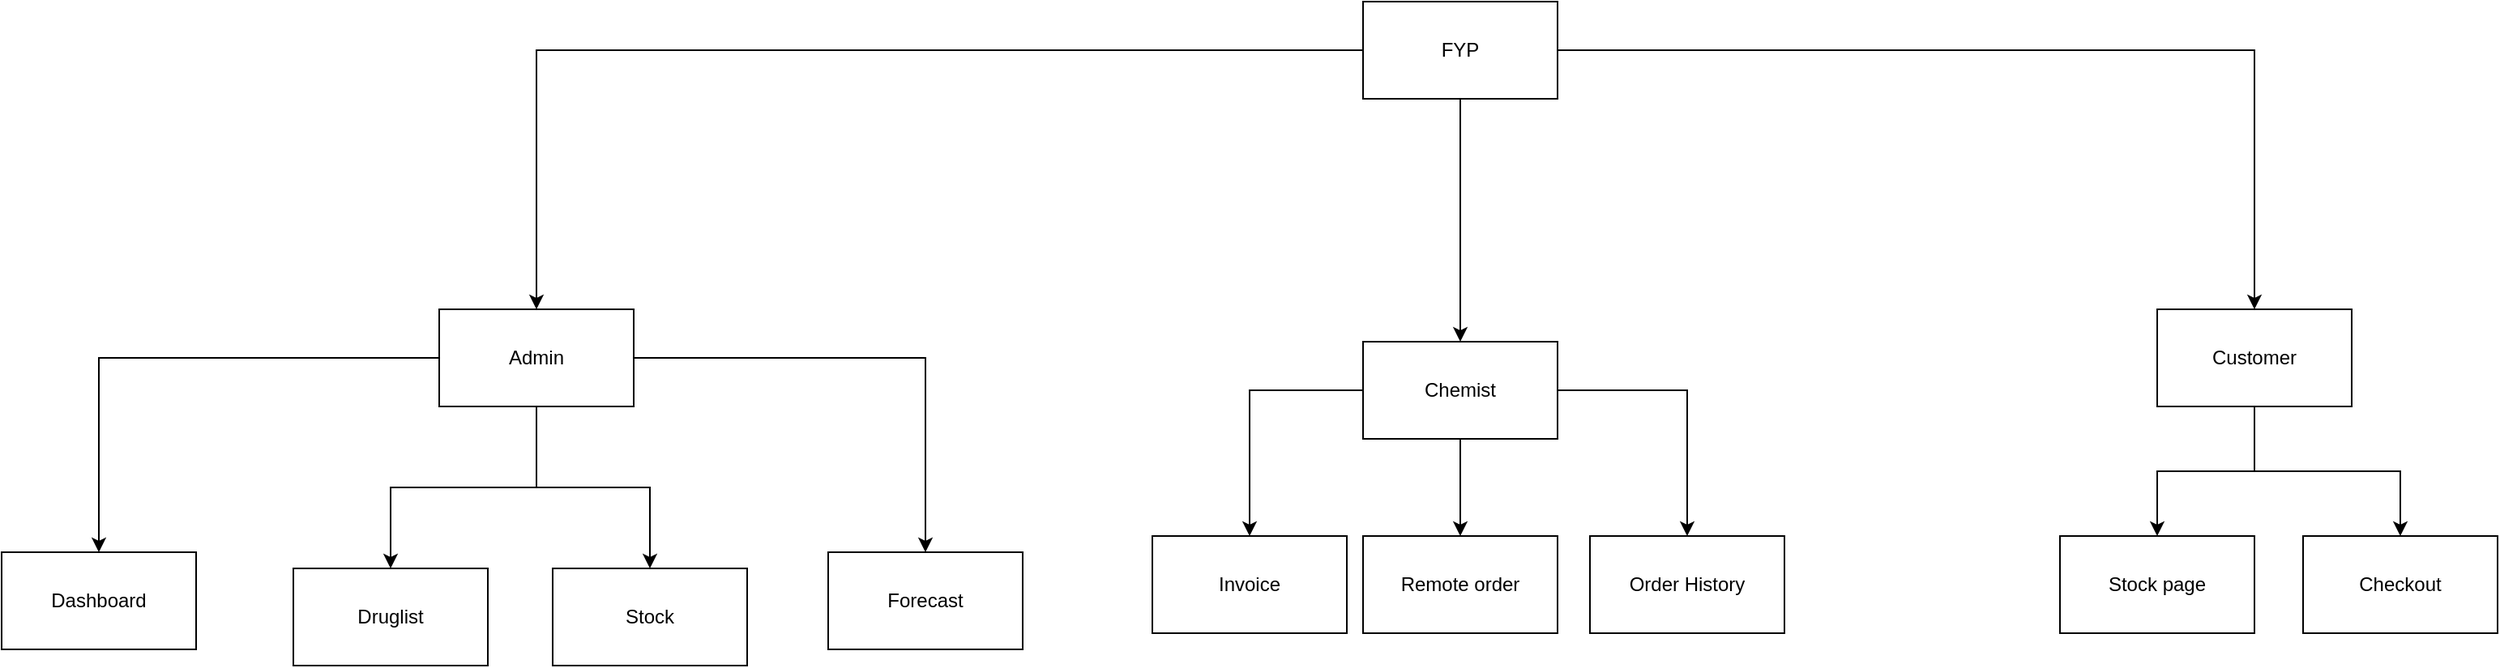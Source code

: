 <mxfile version="17.4.2" type="device" pages="5"><diagram id="R98l-n6jFudtj4pfL-Jk" name="Application overview"><mxGraphModel dx="1952" dy="677" grid="1" gridSize="10" guides="1" tooltips="1" connect="1" arrows="1" fold="1" page="1" pageScale="1" pageWidth="850" pageHeight="1100" math="0" shadow="0"><root><mxCell id="0"/><mxCell id="1" parent="0"/><mxCell id="x854OGAtxQXXREC613NO-3" value="" style="edgeStyle=orthogonalEdgeStyle;rounded=0;orthogonalLoop=1;jettySize=auto;html=1;" edge="1" parent="1" source="x854OGAtxQXXREC613NO-1" target="x854OGAtxQXXREC613NO-2"><mxGeometry relative="1" as="geometry"/></mxCell><mxCell id="x854OGAtxQXXREC613NO-5" value="" style="edgeStyle=orthogonalEdgeStyle;rounded=0;orthogonalLoop=1;jettySize=auto;html=1;" edge="1" parent="1" source="x854OGAtxQXXREC613NO-1" target="x854OGAtxQXXREC613NO-4"><mxGeometry relative="1" as="geometry"/></mxCell><mxCell id="x854OGAtxQXXREC613NO-7" value="" style="edgeStyle=orthogonalEdgeStyle;rounded=0;orthogonalLoop=1;jettySize=auto;html=1;" edge="1" parent="1" source="x854OGAtxQXXREC613NO-1" target="x854OGAtxQXXREC613NO-6"><mxGeometry relative="1" as="geometry"/></mxCell><mxCell id="x854OGAtxQXXREC613NO-1" value="FYP" style="rounded=0;whiteSpace=wrap;html=1;" vertex="1" parent="1"><mxGeometry x="720" y="10" width="120" height="60" as="geometry"/></mxCell><mxCell id="x854OGAtxQXXREC613NO-9" value="" style="edgeStyle=orthogonalEdgeStyle;rounded=0;orthogonalLoop=1;jettySize=auto;html=1;" edge="1" parent="1" source="x854OGAtxQXXREC613NO-2" target="x854OGAtxQXXREC613NO-8"><mxGeometry relative="1" as="geometry"/></mxCell><mxCell id="x854OGAtxQXXREC613NO-11" value="" style="edgeStyle=orthogonalEdgeStyle;rounded=0;orthogonalLoop=1;jettySize=auto;html=1;" edge="1" parent="1" source="x854OGAtxQXXREC613NO-2" target="x854OGAtxQXXREC613NO-10"><mxGeometry relative="1" as="geometry"/></mxCell><mxCell id="x854OGAtxQXXREC613NO-13" value="" style="edgeStyle=orthogonalEdgeStyle;rounded=0;orthogonalLoop=1;jettySize=auto;html=1;" edge="1" parent="1" source="x854OGAtxQXXREC613NO-2" target="x854OGAtxQXXREC613NO-12"><mxGeometry relative="1" as="geometry"/></mxCell><mxCell id="x854OGAtxQXXREC613NO-15" value="" style="edgeStyle=orthogonalEdgeStyle;rounded=0;orthogonalLoop=1;jettySize=auto;html=1;" edge="1" parent="1" source="x854OGAtxQXXREC613NO-2" target="x854OGAtxQXXREC613NO-14"><mxGeometry relative="1" as="geometry"/></mxCell><mxCell id="x854OGAtxQXXREC613NO-2" value="Admin" style="rounded=0;whiteSpace=wrap;html=1;" vertex="1" parent="1"><mxGeometry x="150" y="200" width="120" height="60" as="geometry"/></mxCell><mxCell id="x854OGAtxQXXREC613NO-19" value="" style="edgeStyle=orthogonalEdgeStyle;rounded=0;orthogonalLoop=1;jettySize=auto;html=1;" edge="1" parent="1" source="x854OGAtxQXXREC613NO-4" target="x854OGAtxQXXREC613NO-18"><mxGeometry relative="1" as="geometry"/></mxCell><mxCell id="x854OGAtxQXXREC613NO-21" value="" style="edgeStyle=orthogonalEdgeStyle;rounded=0;orthogonalLoop=1;jettySize=auto;html=1;" edge="1" parent="1" source="x854OGAtxQXXREC613NO-4" target="x854OGAtxQXXREC613NO-20"><mxGeometry relative="1" as="geometry"/></mxCell><mxCell id="x854OGAtxQXXREC613NO-23" value="" style="edgeStyle=orthogonalEdgeStyle;rounded=0;orthogonalLoop=1;jettySize=auto;html=1;" edge="1" parent="1" source="x854OGAtxQXXREC613NO-4" target="x854OGAtxQXXREC613NO-22"><mxGeometry relative="1" as="geometry"/></mxCell><mxCell id="x854OGAtxQXXREC613NO-4" value="Chemist" style="rounded=0;whiteSpace=wrap;html=1;" vertex="1" parent="1"><mxGeometry x="720" y="220" width="120" height="60" as="geometry"/></mxCell><mxCell id="x854OGAtxQXXREC613NO-25" value="" style="edgeStyle=orthogonalEdgeStyle;rounded=0;orthogonalLoop=1;jettySize=auto;html=1;" edge="1" parent="1" source="x854OGAtxQXXREC613NO-6" target="x854OGAtxQXXREC613NO-24"><mxGeometry relative="1" as="geometry"/></mxCell><mxCell id="x854OGAtxQXXREC613NO-27" value="" style="edgeStyle=orthogonalEdgeStyle;rounded=0;orthogonalLoop=1;jettySize=auto;html=1;" edge="1" parent="1" source="x854OGAtxQXXREC613NO-6" target="x854OGAtxQXXREC613NO-26"><mxGeometry relative="1" as="geometry"/></mxCell><mxCell id="x854OGAtxQXXREC613NO-6" value="Customer" style="whiteSpace=wrap;html=1;rounded=0;" vertex="1" parent="1"><mxGeometry x="1210" y="200" width="120" height="60" as="geometry"/></mxCell><mxCell id="x854OGAtxQXXREC613NO-8" value="Dashboard" style="whiteSpace=wrap;html=1;rounded=0;" vertex="1" parent="1"><mxGeometry x="-120" y="350" width="120" height="60" as="geometry"/></mxCell><mxCell id="x854OGAtxQXXREC613NO-10" value="Druglist" style="whiteSpace=wrap;html=1;rounded=0;" vertex="1" parent="1"><mxGeometry x="60" y="360" width="120" height="60" as="geometry"/></mxCell><mxCell id="x854OGAtxQXXREC613NO-12" value="Stock" style="whiteSpace=wrap;html=1;rounded=0;" vertex="1" parent="1"><mxGeometry x="220" y="360" width="120" height="60" as="geometry"/></mxCell><mxCell id="x854OGAtxQXXREC613NO-14" value="Forecast" style="whiteSpace=wrap;html=1;rounded=0;" vertex="1" parent="1"><mxGeometry x="390" y="350" width="120" height="60" as="geometry"/></mxCell><mxCell id="x854OGAtxQXXREC613NO-18" value="Invoice" style="whiteSpace=wrap;html=1;rounded=0;" vertex="1" parent="1"><mxGeometry x="590" y="340" width="120" height="60" as="geometry"/></mxCell><mxCell id="x854OGAtxQXXREC613NO-20" value="Order History" style="whiteSpace=wrap;html=1;rounded=0;" vertex="1" parent="1"><mxGeometry x="860" y="340" width="120" height="60" as="geometry"/></mxCell><mxCell id="x854OGAtxQXXREC613NO-22" value="Remote order" style="whiteSpace=wrap;html=1;rounded=0;" vertex="1" parent="1"><mxGeometry x="720" y="340" width="120" height="60" as="geometry"/></mxCell><mxCell id="x854OGAtxQXXREC613NO-24" value="Stock page" style="whiteSpace=wrap;html=1;rounded=0;" vertex="1" parent="1"><mxGeometry x="1150" y="340" width="120" height="60" as="geometry"/></mxCell><mxCell id="x854OGAtxQXXREC613NO-26" value="Checkout" style="whiteSpace=wrap;html=1;rounded=0;" vertex="1" parent="1"><mxGeometry x="1300" y="340" width="120" height="60" as="geometry"/></mxCell></root></mxGraphModel></diagram><diagram id="Ru6pbVlssSqTHoRovUGE" name="Admin screens"><mxGraphModel dx="1952" dy="677" grid="1" gridSize="10" guides="1" tooltips="1" connect="1" arrows="1" fold="1" page="1" pageScale="1" pageWidth="850" pageHeight="1100" math="0" shadow="0"><root><mxCell id="0"/><mxCell id="1" parent="0"/><mxCell id="gWHobk-ocIEzMjre8_UM-1" value="" style="edgeStyle=orthogonalEdgeStyle;rounded=0;orthogonalLoop=1;jettySize=auto;html=1;" edge="1" parent="1" source="gWHobk-ocIEzMjre8_UM-5" target="gWHobk-ocIEzMjre8_UM-6"><mxGeometry relative="1" as="geometry"/></mxCell><mxCell id="gWHobk-ocIEzMjre8_UM-2" value="" style="edgeStyle=orthogonalEdgeStyle;rounded=0;orthogonalLoop=1;jettySize=auto;html=1;" edge="1" parent="1" source="gWHobk-ocIEzMjre8_UM-5" target="gWHobk-ocIEzMjre8_UM-7"><mxGeometry relative="1" as="geometry"/></mxCell><mxCell id="gWHobk-ocIEzMjre8_UM-3" value="" style="edgeStyle=orthogonalEdgeStyle;rounded=0;orthogonalLoop=1;jettySize=auto;html=1;" edge="1" parent="1" source="gWHobk-ocIEzMjre8_UM-5" target="gWHobk-ocIEzMjre8_UM-8"><mxGeometry relative="1" as="geometry"/></mxCell><mxCell id="gWHobk-ocIEzMjre8_UM-4" value="" style="edgeStyle=orthogonalEdgeStyle;rounded=0;orthogonalLoop=1;jettySize=auto;html=1;" edge="1" parent="1" source="gWHobk-ocIEzMjre8_UM-5" target="gWHobk-ocIEzMjre8_UM-9"><mxGeometry relative="1" as="geometry"/></mxCell><mxCell id="gWHobk-ocIEzMjre8_UM-5" value="Admin" style="rounded=0;whiteSpace=wrap;html=1;" vertex="1" parent="1"><mxGeometry x="400" y="70" width="120" height="60" as="geometry"/></mxCell><mxCell id="gWHobk-ocIEzMjre8_UM-6" value="Dashboard" style="whiteSpace=wrap;html=1;rounded=0;" vertex="1" parent="1"><mxGeometry x="-150" y="210" width="120" height="60" as="geometry"/></mxCell><mxCell id="gWHobk-ocIEzMjre8_UM-12" value="" style="edgeStyle=orthogonalEdgeStyle;rounded=0;orthogonalLoop=1;jettySize=auto;html=1;" edge="1" parent="1" source="gWHobk-ocIEzMjre8_UM-7" target="gWHobk-ocIEzMjre8_UM-11"><mxGeometry relative="1" as="geometry"/></mxCell><mxCell id="gWHobk-ocIEzMjre8_UM-14" value="" style="edgeStyle=orthogonalEdgeStyle;rounded=0;orthogonalLoop=1;jettySize=auto;html=1;" edge="1" parent="1" source="gWHobk-ocIEzMjre8_UM-7" target="gWHobk-ocIEzMjre8_UM-13"><mxGeometry relative="1" as="geometry"/></mxCell><mxCell id="gWHobk-ocIEzMjre8_UM-7" value="Druglist" style="whiteSpace=wrap;html=1;rounded=0;" vertex="1" parent="1"><mxGeometry x="90" y="210" width="120" height="60" as="geometry"/></mxCell><mxCell id="gWHobk-ocIEzMjre8_UM-25" value="" style="edgeStyle=orthogonalEdgeStyle;rounded=0;orthogonalLoop=1;jettySize=auto;html=1;" edge="1" parent="1" source="gWHobk-ocIEzMjre8_UM-8" target="gWHobk-ocIEzMjre8_UM-24"><mxGeometry relative="1" as="geometry"/></mxCell><mxCell id="gWHobk-ocIEzMjre8_UM-27" value="" style="edgeStyle=orthogonalEdgeStyle;rounded=0;orthogonalLoop=1;jettySize=auto;html=1;" edge="1" parent="1" source="gWHobk-ocIEzMjre8_UM-8" target="gWHobk-ocIEzMjre8_UM-26"><mxGeometry relative="1" as="geometry"/></mxCell><mxCell id="gWHobk-ocIEzMjre8_UM-8" value="Stock" style="whiteSpace=wrap;html=1;rounded=0;" vertex="1" parent="1"><mxGeometry x="610" y="220" width="120" height="60" as="geometry"/></mxCell><mxCell id="gWHobk-ocIEzMjre8_UM-31" value="" style="edgeStyle=orthogonalEdgeStyle;rounded=0;orthogonalLoop=1;jettySize=auto;html=1;" edge="1" parent="1" source="gWHobk-ocIEzMjre8_UM-9" target="gWHobk-ocIEzMjre8_UM-30"><mxGeometry relative="1" as="geometry"/></mxCell><mxCell id="gWHobk-ocIEzMjre8_UM-9" value="Forecast" style="whiteSpace=wrap;html=1;rounded=0;" vertex="1" parent="1"><mxGeometry x="810" y="230" width="120" height="60" as="geometry"/></mxCell><mxCell id="gWHobk-ocIEzMjre8_UM-23" value="" style="edgeStyle=orthogonalEdgeStyle;rounded=0;orthogonalLoop=1;jettySize=auto;html=1;" edge="1" parent="1" source="gWHobk-ocIEzMjre8_UM-11" target="gWHobk-ocIEzMjre8_UM-22"><mxGeometry relative="1" as="geometry"/></mxCell><mxCell id="gWHobk-ocIEzMjre8_UM-11" value="Add Drug" style="whiteSpace=wrap;html=1;rounded=0;" vertex="1" parent="1"><mxGeometry x="-40" y="300" width="120" height="60" as="geometry"/></mxCell><mxCell id="gWHobk-ocIEzMjre8_UM-16" value="" style="edgeStyle=orthogonalEdgeStyle;rounded=0;orthogonalLoop=1;jettySize=auto;html=1;" edge="1" parent="1" source="gWHobk-ocIEzMjre8_UM-13" target="gWHobk-ocIEzMjre8_UM-15"><mxGeometry relative="1" as="geometry"/></mxCell><mxCell id="gWHobk-ocIEzMjre8_UM-18" value="" style="edgeStyle=orthogonalEdgeStyle;rounded=0;orthogonalLoop=1;jettySize=auto;html=1;" edge="1" parent="1" source="gWHobk-ocIEzMjre8_UM-13" target="gWHobk-ocIEzMjre8_UM-17"><mxGeometry relative="1" as="geometry"/></mxCell><mxCell id="gWHobk-ocIEzMjre8_UM-13" value="Category" style="whiteSpace=wrap;html=1;rounded=0;" vertex="1" parent="1"><mxGeometry x="230" y="310" width="120" height="60" as="geometry"/></mxCell><mxCell id="gWHobk-ocIEzMjre8_UM-20" value="" style="edgeStyle=orthogonalEdgeStyle;rounded=0;orthogonalLoop=1;jettySize=auto;html=1;" edge="1" parent="1" source="gWHobk-ocIEzMjre8_UM-15" target="gWHobk-ocIEzMjre8_UM-19"><mxGeometry relative="1" as="geometry"><Array as="points"><mxPoint x="190" y="550"/></Array></mxGeometry></mxCell><mxCell id="gWHobk-ocIEzMjre8_UM-15" value="Add Category" style="whiteSpace=wrap;html=1;rounded=0;" vertex="1" parent="1"><mxGeometry x="130" y="410" width="120" height="60" as="geometry"/></mxCell><mxCell id="gWHobk-ocIEzMjre8_UM-21" style="edgeStyle=orthogonalEdgeStyle;rounded=0;orthogonalLoop=1;jettySize=auto;html=1;entryX=1;entryY=0.5;entryDx=0;entryDy=0;" edge="1" parent="1" source="gWHobk-ocIEzMjre8_UM-17" target="gWHobk-ocIEzMjre8_UM-19"><mxGeometry relative="1" as="geometry"><Array as="points"><mxPoint x="400" y="560"/><mxPoint x="350" y="560"/></Array></mxGeometry></mxCell><mxCell id="gWHobk-ocIEzMjre8_UM-17" value="Add Sub category" style="whiteSpace=wrap;html=1;rounded=0;" vertex="1" parent="1"><mxGeometry x="350" y="410" width="120" height="60" as="geometry"/></mxCell><mxCell id="gWHobk-ocIEzMjre8_UM-19" value="Creat read update delete options in table form" style="whiteSpace=wrap;html=1;rounded=0;" vertex="1" parent="1"><mxGeometry x="230" y="530" width="140" height="70" as="geometry"/></mxCell><mxCell id="gWHobk-ocIEzMjre8_UM-22" value="&lt;span&gt;Creat read update delete options in table form&lt;/span&gt;" style="whiteSpace=wrap;html=1;rounded=0;" vertex="1" parent="1"><mxGeometry x="-40" y="410" width="120" height="60" as="geometry"/></mxCell><mxCell id="gWHobk-ocIEzMjre8_UM-24" value="view Stock" style="whiteSpace=wrap;html=1;rounded=0;" vertex="1" parent="1"><mxGeometry x="540" y="330" width="120" height="60" as="geometry"/></mxCell><mxCell id="gWHobk-ocIEzMjre8_UM-26" value="Add Stock" style="whiteSpace=wrap;html=1;rounded=0;" vertex="1" parent="1"><mxGeometry x="680" y="330" width="120" height="60" as="geometry"/></mxCell><mxCell id="gWHobk-ocIEzMjre8_UM-30" value="Details" style="whiteSpace=wrap;html=1;rounded=0;" vertex="1" parent="1"><mxGeometry x="810" y="360" width="120" height="60" as="geometry"/></mxCell></root></mxGraphModel></diagram><diagram id="DeL6yx38PEOxrmGRi5rj" name="Chemist screens"><mxGraphModel dx="1952" dy="677" grid="1" gridSize="10" guides="1" tooltips="1" connect="1" arrows="1" fold="1" page="1" pageScale="1" pageWidth="850" pageHeight="1100" math="0" shadow="0"><root><mxCell id="0"/><mxCell id="1" parent="0"/><mxCell id="DxWeaU78YoB-1i0J15Sp-1" value="" style="edgeStyle=orthogonalEdgeStyle;rounded=0;orthogonalLoop=1;jettySize=auto;html=1;" edge="1" parent="1" source="DxWeaU78YoB-1i0J15Sp-4" target="DxWeaU78YoB-1i0J15Sp-5"><mxGeometry relative="1" as="geometry"/></mxCell><mxCell id="DxWeaU78YoB-1i0J15Sp-2" value="" style="edgeStyle=orthogonalEdgeStyle;rounded=0;orthogonalLoop=1;jettySize=auto;html=1;" edge="1" parent="1" source="DxWeaU78YoB-1i0J15Sp-4" target="DxWeaU78YoB-1i0J15Sp-6"><mxGeometry relative="1" as="geometry"/></mxCell><mxCell id="DxWeaU78YoB-1i0J15Sp-3" value="" style="edgeStyle=orthogonalEdgeStyle;rounded=0;orthogonalLoop=1;jettySize=auto;html=1;" edge="1" parent="1" source="DxWeaU78YoB-1i0J15Sp-4" target="DxWeaU78YoB-1i0J15Sp-7"><mxGeometry relative="1" as="geometry"/></mxCell><mxCell id="DxWeaU78YoB-1i0J15Sp-4" value="Chemist" style="rounded=0;whiteSpace=wrap;html=1;" vertex="1" parent="1"><mxGeometry x="490" y="120" width="120" height="60" as="geometry"/></mxCell><mxCell id="DxWeaU78YoB-1i0J15Sp-9" value="" style="edgeStyle=orthogonalEdgeStyle;rounded=0;orthogonalLoop=1;jettySize=auto;html=1;" edge="1" parent="1" source="DxWeaU78YoB-1i0J15Sp-5" target="DxWeaU78YoB-1i0J15Sp-8"><mxGeometry relative="1" as="geometry"/></mxCell><mxCell id="28h8LeDhW4KKsl4XD-wW-2" value="" style="edgeStyle=orthogonalEdgeStyle;rounded=0;orthogonalLoop=1;jettySize=auto;html=1;" edge="1" parent="1" source="DxWeaU78YoB-1i0J15Sp-5" target="28h8LeDhW4KKsl4XD-wW-1"><mxGeometry relative="1" as="geometry"/></mxCell><mxCell id="28h8LeDhW4KKsl4XD-wW-4" value="" style="edgeStyle=orthogonalEdgeStyle;rounded=0;orthogonalLoop=1;jettySize=auto;html=1;" edge="1" parent="1" source="DxWeaU78YoB-1i0J15Sp-5" target="28h8LeDhW4KKsl4XD-wW-3"><mxGeometry relative="1" as="geometry"/></mxCell><mxCell id="28h8LeDhW4KKsl4XD-wW-6" value="" style="edgeStyle=orthogonalEdgeStyle;rounded=0;orthogonalLoop=1;jettySize=auto;html=1;" edge="1" parent="1" source="DxWeaU78YoB-1i0J15Sp-5" target="28h8LeDhW4KKsl4XD-wW-5"><mxGeometry relative="1" as="geometry"/></mxCell><mxCell id="DxWeaU78YoB-1i0J15Sp-5" value="Invoice" style="whiteSpace=wrap;html=1;rounded=0;" vertex="1" parent="1"><mxGeometry x="-10" y="240" width="120" height="60" as="geometry"/></mxCell><mxCell id="28h8LeDhW4KKsl4XD-wW-11" value="" style="edgeStyle=orthogonalEdgeStyle;rounded=0;orthogonalLoop=1;jettySize=auto;html=1;" edge="1" parent="1" source="DxWeaU78YoB-1i0J15Sp-6" target="28h8LeDhW4KKsl4XD-wW-10"><mxGeometry relative="1" as="geometry"/></mxCell><mxCell id="DxWeaU78YoB-1i0J15Sp-6" value="Order History" style="whiteSpace=wrap;html=1;rounded=0;" vertex="1" parent="1"><mxGeometry x="790" y="250" width="120" height="60" as="geometry"/></mxCell><mxCell id="28h8LeDhW4KKsl4XD-wW-9" value="" style="edgeStyle=orthogonalEdgeStyle;rounded=0;orthogonalLoop=1;jettySize=auto;html=1;" edge="1" parent="1" source="DxWeaU78YoB-1i0J15Sp-7" target="28h8LeDhW4KKsl4XD-wW-8"><mxGeometry relative="1" as="geometry"/></mxCell><mxCell id="DxWeaU78YoB-1i0J15Sp-7" value="Remote order" style="whiteSpace=wrap;html=1;rounded=0;" vertex="1" parent="1"><mxGeometry x="490" y="240" width="120" height="60" as="geometry"/></mxCell><mxCell id="DxWeaU78YoB-1i0J15Sp-8" value="Search Add Add medcines to list" style="whiteSpace=wrap;html=1;rounded=0;" vertex="1" parent="1"><mxGeometry x="-240" y="360" width="120" height="60" as="geometry"/></mxCell><mxCell id="28h8LeDhW4KKsl4XD-wW-1" value="Change quantity of medicine" style="whiteSpace=wrap;html=1;rounded=0;" vertex="1" parent="1"><mxGeometry x="-80" y="360" width="120" height="60" as="geometry"/></mxCell><mxCell id="28h8LeDhW4KKsl4XD-wW-3" value="see total" style="whiteSpace=wrap;html=1;rounded=0;" vertex="1" parent="1"><mxGeometry x="60" y="360" width="120" height="60" as="geometry"/></mxCell><mxCell id="28h8LeDhW4KKsl4XD-wW-5" value="Print pdf" style="whiteSpace=wrap;html=1;rounded=0;" vertex="1" parent="1"><mxGeometry x="200" y="360" width="120" height="60" as="geometry"/></mxCell><mxCell id="28h8LeDhW4KKsl4XD-wW-8" value="A table with order ID&amp;nbsp; order detail and total amount&amp;nbsp;" style="whiteSpace=wrap;html=1;rounded=0;" vertex="1" parent="1"><mxGeometry x="490" y="360" width="120" height="60" as="geometry"/></mxCell><mxCell id="28h8LeDhW4KKsl4XD-wW-10" value="A table with order id details and date and time" style="whiteSpace=wrap;html=1;rounded=0;" vertex="1" parent="1"><mxGeometry x="790" y="350" width="120" height="60" as="geometry"/></mxCell></root></mxGraphModel></diagram><diagram id="KGxfMwKSjC164_WtZ28U" name="Customer"><mxGraphModel dx="1102" dy="677" grid="1" gridSize="10" guides="1" tooltips="1" connect="1" arrows="1" fold="1" page="1" pageScale="1" pageWidth="850" pageHeight="1100" math="0" shadow="0"><root><mxCell id="0"/><mxCell id="1" parent="0"/><mxCell id="rqUbEJGQNSX4bqgTfW1E-1" value="" style="edgeStyle=orthogonalEdgeStyle;rounded=0;orthogonalLoop=1;jettySize=auto;html=1;" edge="1" parent="1" source="rqUbEJGQNSX4bqgTfW1E-4" target="rqUbEJGQNSX4bqgTfW1E-5"><mxGeometry relative="1" as="geometry"/></mxCell><mxCell id="rqUbEJGQNSX4bqgTfW1E-3" value="" style="edgeStyle=orthogonalEdgeStyle;rounded=0;orthogonalLoop=1;jettySize=auto;html=1;" edge="1" parent="1" source="rqUbEJGQNSX4bqgTfW1E-4" target="rqUbEJGQNSX4bqgTfW1E-7"><mxGeometry relative="1" as="geometry"/></mxCell><mxCell id="rqUbEJGQNSX4bqgTfW1E-4" value="Chemist" style="rounded=0;whiteSpace=wrap;html=1;" vertex="1" parent="1"><mxGeometry x="400" y="130" width="120" height="60" as="geometry"/></mxCell><mxCell id="wpsBNu1LszJOTeKVy1xU-2" value="" style="edgeStyle=orthogonalEdgeStyle;rounded=0;orthogonalLoop=1;jettySize=auto;html=1;" edge="1" parent="1" source="rqUbEJGQNSX4bqgTfW1E-5" target="wpsBNu1LszJOTeKVy1xU-1"><mxGeometry relative="1" as="geometry"/></mxCell><mxCell id="rqUbEJGQNSX4bqgTfW1E-5" value="product page" style="whiteSpace=wrap;html=1;rounded=0;" vertex="1" parent="1"><mxGeometry x="230" y="240" width="120" height="60" as="geometry"/></mxCell><mxCell id="wpsBNu1LszJOTeKVy1xU-6" value="" style="edgeStyle=orthogonalEdgeStyle;rounded=0;orthogonalLoop=1;jettySize=auto;html=1;" edge="1" parent="1" source="rqUbEJGQNSX4bqgTfW1E-7" target="wpsBNu1LszJOTeKVy1xU-5"><mxGeometry relative="1" as="geometry"/></mxCell><mxCell id="rqUbEJGQNSX4bqgTfW1E-7" value="checout page" style="whiteSpace=wrap;html=1;rounded=0;" vertex="1" parent="1"><mxGeometry x="560" y="240" width="120" height="60" as="geometry"/></mxCell><mxCell id="wpsBNu1LszJOTeKVy1xU-1" value="After login customer will see list of product and can search product and have same experice like ecommerce store" style="whiteSpace=wrap;html=1;rounded=0;" vertex="1" parent="1"><mxGeometry x="130" y="350" width="150" height="90" as="geometry"/></mxCell><mxCell id="wpsBNu1LszJOTeKVy1xU-5" value="A normal checkout page that will display and order id and status&amp;nbsp;" style="whiteSpace=wrap;html=1;rounded=0;" vertex="1" parent="1"><mxGeometry x="560" y="380" width="120" height="60" as="geometry"/></mxCell></root></mxGraphModel></diagram><diagram id="FR8y5pgq9IEOYOTUR8ZP" name="Page-5"><mxGraphModel dx="1952" dy="677" grid="1" gridSize="10" guides="1" tooltips="1" connect="1" arrows="1" fold="1" page="1" pageScale="1" pageWidth="850" pageHeight="1100" math="0" shadow="0"><root><mxCell id="0"/><mxCell id="1" parent="0"/><mxCell id="1oJjQXC0zDpH8HVkSwi5-1" value="&lt;h1&gt;Working flow&lt;/h1&gt;" style="text;html=1;strokeColor=none;fillColor=none;spacing=5;spacingTop=-20;whiteSpace=wrap;overflow=hidden;rounded=0;" vertex="1" parent="1"><mxGeometry x="300" y="10" width="190" height="40" as="geometry"/></mxCell><mxCell id="ePYQL0gUz6ftlEPz2PEQ-8" style="edgeStyle=orthogonalEdgeStyle;rounded=0;orthogonalLoop=1;jettySize=auto;html=1;fontSize=19;" edge="1" parent="1" source="1oJjQXC0zDpH8HVkSwi5-2" target="1oJjQXC0zDpH8HVkSwi5-3"><mxGeometry relative="1" as="geometry"/></mxCell><mxCell id="1oJjQXC0zDpH8HVkSwi5-2" value="invoice" style="rounded=0;whiteSpace=wrap;html=1;" vertex="1" parent="1"><mxGeometry x="140" y="130" width="120" height="60" as="geometry"/></mxCell><mxCell id="1oJjQXC0zDpH8HVkSwi5-6" value="" style="edgeStyle=orthogonalEdgeStyle;rounded=0;orthogonalLoop=1;jettySize=auto;html=1;" edge="1" parent="1" source="1oJjQXC0zDpH8HVkSwi5-3" target="1oJjQXC0zDpH8HVkSwi5-5"><mxGeometry relative="1" as="geometry"/></mxCell><mxCell id="1oJjQXC0zDpH8HVkSwi5-3" value="remote order" style="whiteSpace=wrap;html=1;rounded=0;" vertex="1" parent="1"><mxGeometry x="140" y="270" width="120" height="60" as="geometry"/></mxCell><mxCell id="1oJjQXC0zDpH8HVkSwi5-8" value="" style="edgeStyle=orthogonalEdgeStyle;rounded=0;orthogonalLoop=1;jettySize=auto;html=1;" edge="1" parent="1" source="1oJjQXC0zDpH8HVkSwi5-5" target="1oJjQXC0zDpH8HVkSwi5-7"><mxGeometry relative="1" as="geometry"/></mxCell><mxCell id="1oJjQXC0zDpH8HVkSwi5-5" value="order history" style="whiteSpace=wrap;html=1;rounded=0;" vertex="1" parent="1"><mxGeometry x="140" y="410" width="120" height="60" as="geometry"/></mxCell><mxCell id="ePYQL0gUz6ftlEPz2PEQ-2" value="" style="edgeStyle=orthogonalEdgeStyle;rounded=0;orthogonalLoop=1;jettySize=auto;html=1;" edge="1" parent="1" source="1oJjQXC0zDpH8HVkSwi5-7" target="ePYQL0gUz6ftlEPz2PEQ-1"><mxGeometry relative="1" as="geometry"/></mxCell><mxCell id="1oJjQXC0zDpH8HVkSwi5-7" value="Druglist" style="whiteSpace=wrap;html=1;rounded=0;" vertex="1" parent="1"><mxGeometry x="140" y="550" width="120" height="60" as="geometry"/></mxCell><mxCell id="ePYQL0gUz6ftlEPz2PEQ-4" value="" style="edgeStyle=orthogonalEdgeStyle;rounded=0;orthogonalLoop=1;jettySize=auto;html=1;" edge="1" parent="1" source="ePYQL0gUz6ftlEPz2PEQ-1" target="ePYQL0gUz6ftlEPz2PEQ-3"><mxGeometry relative="1" as="geometry"/></mxCell><mxCell id="ePYQL0gUz6ftlEPz2PEQ-1" value="Stock" style="whiteSpace=wrap;html=1;rounded=0;" vertex="1" parent="1"><mxGeometry x="140" y="690" width="120" height="60" as="geometry"/></mxCell><mxCell id="ePYQL0gUz6ftlEPz2PEQ-6" value="" style="edgeStyle=orthogonalEdgeStyle;rounded=0;orthogonalLoop=1;jettySize=auto;html=1;" edge="1" parent="1" source="ePYQL0gUz6ftlEPz2PEQ-3" target="ePYQL0gUz6ftlEPz2PEQ-5"><mxGeometry relative="1" as="geometry"/></mxCell><mxCell id="ePYQL0gUz6ftlEPz2PEQ-3" value="Forecast" style="whiteSpace=wrap;html=1;rounded=0;" vertex="1" parent="1"><mxGeometry x="140" y="830" width="120" height="60" as="geometry"/></mxCell><mxCell id="ePYQL0gUz6ftlEPz2PEQ-11" value="" style="edgeStyle=orthogonalEdgeStyle;rounded=0;orthogonalLoop=1;jettySize=auto;html=1;fontSize=19;" edge="1" parent="1" source="ePYQL0gUz6ftlEPz2PEQ-5" target="ePYQL0gUz6ftlEPz2PEQ-10"><mxGeometry relative="1" as="geometry"/></mxCell><mxCell id="ePYQL0gUz6ftlEPz2PEQ-5" value="Dashboard" style="whiteSpace=wrap;html=1;rounded=0;" vertex="1" parent="1"><mxGeometry x="140" y="970" width="120" height="60" as="geometry"/></mxCell><mxCell id="ePYQL0gUz6ftlEPz2PEQ-7" value="&lt;font style=&quot;font-size: 19px&quot;&gt;&lt;b&gt;Development Flow&lt;/b&gt;&lt;/font&gt;" style="text;html=1;align=center;verticalAlign=middle;resizable=0;points=[];autosize=1;strokeColor=none;fillColor=none;" vertex="1" parent="1"><mxGeometry x="120" y="70" width="180" height="20" as="geometry"/></mxCell><mxCell id="ePYQL0gUz6ftlEPz2PEQ-9" value="&lt;b&gt;Learnig Flow ML, DataScience&lt;/b&gt;" style="text;html=1;align=center;verticalAlign=middle;resizable=0;points=[];autosize=1;strokeColor=none;fillColor=none;fontSize=19;" vertex="1" parent="1"><mxGeometry x="510" y="60" width="290" height="30" as="geometry"/></mxCell><mxCell id="ePYQL0gUz6ftlEPz2PEQ-14" value="" style="edgeStyle=orthogonalEdgeStyle;rounded=0;orthogonalLoop=1;jettySize=auto;html=1;fontSize=19;" edge="1" parent="1" source="ePYQL0gUz6ftlEPz2PEQ-10" target="ePYQL0gUz6ftlEPz2PEQ-13"><mxGeometry relative="1" as="geometry"/></mxCell><mxCell id="ePYQL0gUz6ftlEPz2PEQ-10" value="product page&amp;nbsp;&lt;br&gt;" style="whiteSpace=wrap;html=1;rounded=0;" vertex="1" parent="1"><mxGeometry x="140" y="1110" width="120" height="60" as="geometry"/></mxCell><mxCell id="ePYQL0gUz6ftlEPz2PEQ-12" value="Customer&amp;nbsp; Module" style="text;html=1;align=center;verticalAlign=middle;resizable=0;points=[];autosize=1;strokeColor=none;fillColor=none;fontSize=19;" vertex="1" parent="1"><mxGeometry x="-80" y="1190" width="170" height="30" as="geometry"/></mxCell><mxCell id="ePYQL0gUz6ftlEPz2PEQ-13" value="Add to cart" style="whiteSpace=wrap;html=1;rounded=0;" vertex="1" parent="1"><mxGeometry x="140" y="1250" width="120" height="60" as="geometry"/></mxCell><mxCell id="ePYQL0gUz6ftlEPz2PEQ-15" value="" style="shape=curlyBracket;whiteSpace=wrap;html=1;rounded=1;fontSize=19;" vertex="1" parent="1"><mxGeometry x="70" y="1120" width="60" height="170" as="geometry"/></mxCell><mxCell id="ePYQL0gUz6ftlEPz2PEQ-17" value="" style="shape=curlyBracket;whiteSpace=wrap;html=1;rounded=1;fontSize=19;" vertex="1" parent="1"><mxGeometry x="50" y="580" width="60" height="410" as="geometry"/></mxCell><mxCell id="ePYQL0gUz6ftlEPz2PEQ-18" value="Admin Module" style="text;html=1;align=center;verticalAlign=middle;resizable=0;points=[];autosize=1;strokeColor=none;fillColor=none;fontSize=19;" vertex="1" parent="1"><mxGeometry x="-90" y="770" width="140" height="30" as="geometry"/></mxCell><mxCell id="ePYQL0gUz6ftlEPz2PEQ-19" value="" style="shape=curlyBracket;whiteSpace=wrap;html=1;rounded=1;fontSize=19;" vertex="1" parent="1"><mxGeometry x="70" y="148" width="60" height="310" as="geometry"/></mxCell><mxCell id="ePYQL0gUz6ftlEPz2PEQ-20" value="Chemist module" style="text;html=1;align=center;verticalAlign=middle;resizable=0;points=[];autosize=1;strokeColor=none;fillColor=none;fontSize=19;" vertex="1" parent="1"><mxGeometry x="-80" y="283" width="150" height="30" as="geometry"/></mxCell><mxCell id="ePYQL0gUz6ftlEPz2PEQ-21" value="&lt;h1&gt;Legend&lt;/h1&gt;" style="text;html=1;strokeColor=none;fillColor=none;spacing=5;spacingTop=-20;whiteSpace=wrap;overflow=hidden;rounded=0;" vertex="1" parent="1"><mxGeometry x="-350" y="70" width="110" height="40" as="geometry"/></mxCell><mxCell id="ePYQL0gUz6ftlEPz2PEQ-22" value="in Progress" style="rounded=0;whiteSpace=wrap;html=1;fillColor=#fff2cc;strokeColor=#d6b656;" vertex="1" parent="1"><mxGeometry x="-340" y="120" width="120" height="60" as="geometry"/></mxCell><mxCell id="ePYQL0gUz6ftlEPz2PEQ-23" value="Completed" style="rounded=0;whiteSpace=wrap;html=1;fillColor=#d5e8d4;strokeColor=#82b366;" vertex="1" parent="1"><mxGeometry x="-340" y="200" width="120" height="60" as="geometry"/></mxCell><mxCell id="ePYQL0gUz6ftlEPz2PEQ-24" value="Skipped" style="rounded=0;whiteSpace=wrap;html=1;fillColor=#f8cecc;strokeColor=#b85450;" vertex="1" parent="1"><mxGeometry x="-340" y="283" width="120" height="60" as="geometry"/></mxCell></root></mxGraphModel></diagram></mxfile>